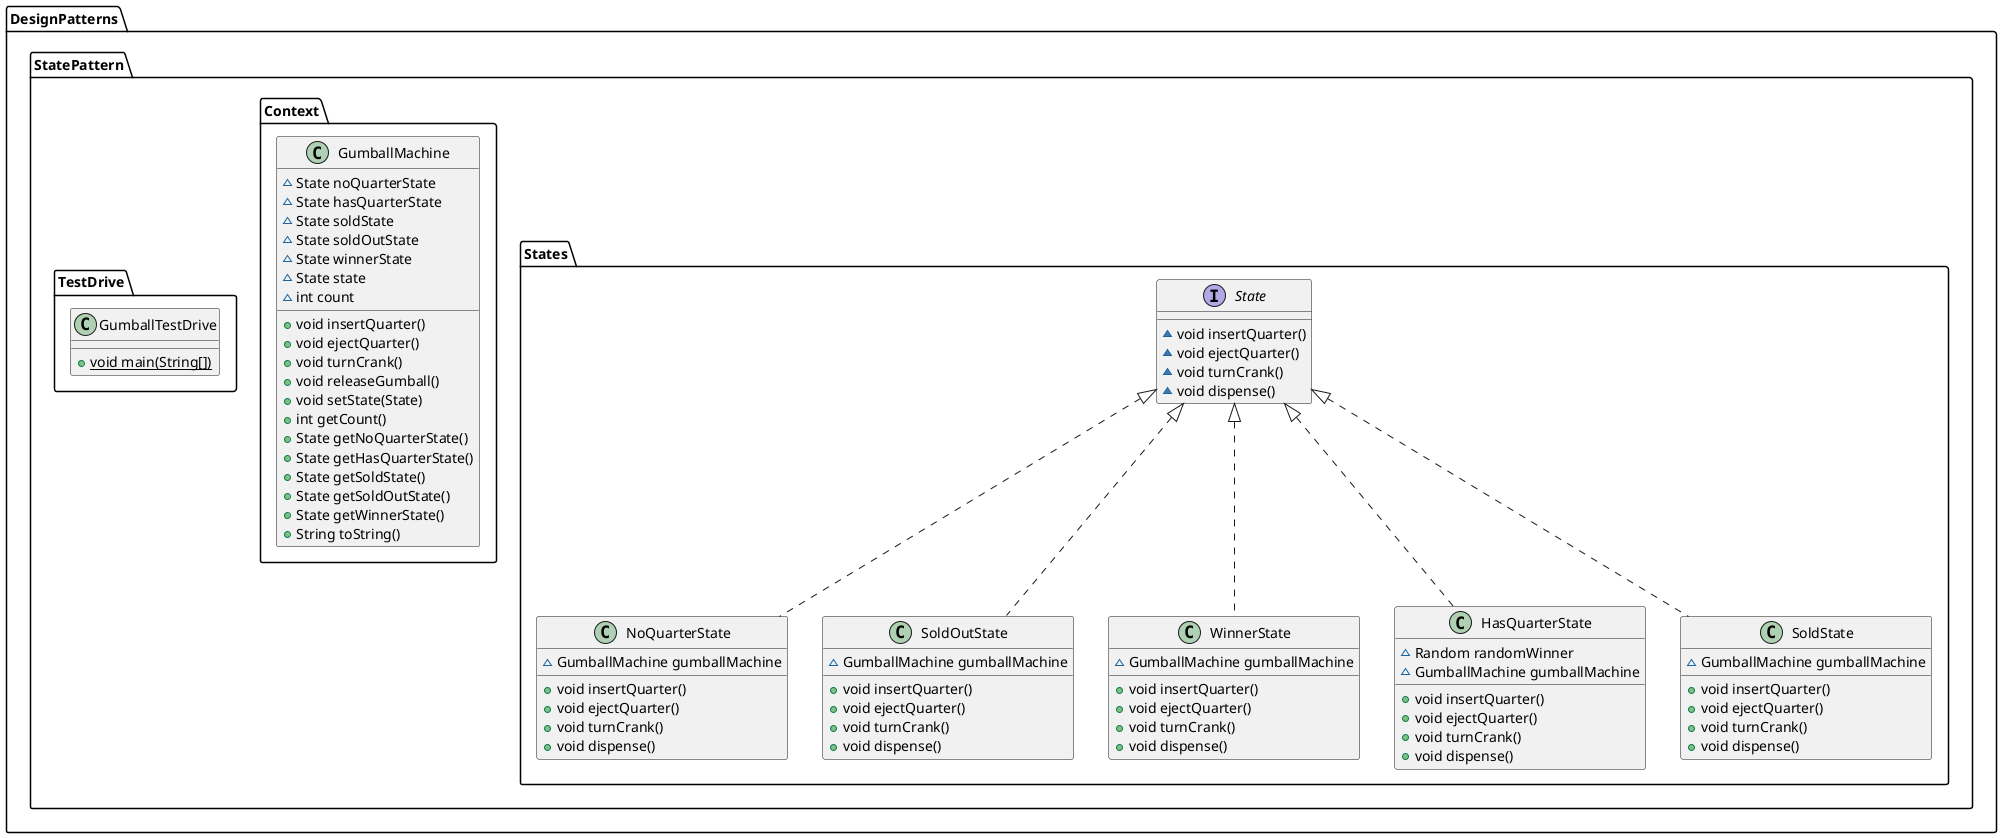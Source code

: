 @startuml
class DesignPatterns.StatePattern.States.NoQuarterState {
~ GumballMachine gumballMachine
+ void insertQuarter()
+ void ejectQuarter()
+ void turnCrank()
+ void dispense()
}
class DesignPatterns.StatePattern.States.SoldOutState {
~ GumballMachine gumballMachine
+ void insertQuarter()
+ void ejectQuarter()
+ void turnCrank()
+ void dispense()
}
class DesignPatterns.StatePattern.States.WinnerState {
~ GumballMachine gumballMachine
+ void insertQuarter()
+ void ejectQuarter()
+ void turnCrank()
+ void dispense()
}
class DesignPatterns.StatePattern.States.HasQuarterState {
~ Random randomWinner
~ GumballMachine gumballMachine
+ void insertQuarter()
+ void ejectQuarter()
+ void turnCrank()
+ void dispense()
}
class DesignPatterns.StatePattern.Context.GumballMachine {
~ State noQuarterState
~ State hasQuarterState
~ State soldState
~ State soldOutState
~ State winnerState
~ State state
~ int count
+ void insertQuarter()
+ void ejectQuarter()
+ void turnCrank()
+ void releaseGumball()
+ void setState(State)
+ int getCount()
+ State getNoQuarterState()
+ State getHasQuarterState()
+ State getSoldState()
+ State getSoldOutState()
+ State getWinnerState()
+ String toString()
}
interface DesignPatterns.StatePattern.States.State {
~ void insertQuarter()
~ void ejectQuarter()
~ void turnCrank()
~ void dispense()
}
class DesignPatterns.StatePattern.TestDrive.GumballTestDrive {
+ {static} void main(String[])
}
class DesignPatterns.StatePattern.States.SoldState {
~ GumballMachine gumballMachine
+ void insertQuarter()
+ void ejectQuarter()
+ void turnCrank()
+ void dispense()
}


DesignPatterns.StatePattern.States.State <|.. DesignPatterns.StatePattern.States.NoQuarterState
DesignPatterns.StatePattern.States.State <|.. DesignPatterns.StatePattern.States.SoldOutState
DesignPatterns.StatePattern.States.State <|.. DesignPatterns.StatePattern.States.WinnerState
DesignPatterns.StatePattern.States.State <|.. DesignPatterns.StatePattern.States.HasQuarterState
DesignPatterns.StatePattern.States.State <|.. DesignPatterns.StatePattern.States.SoldState
@enduml